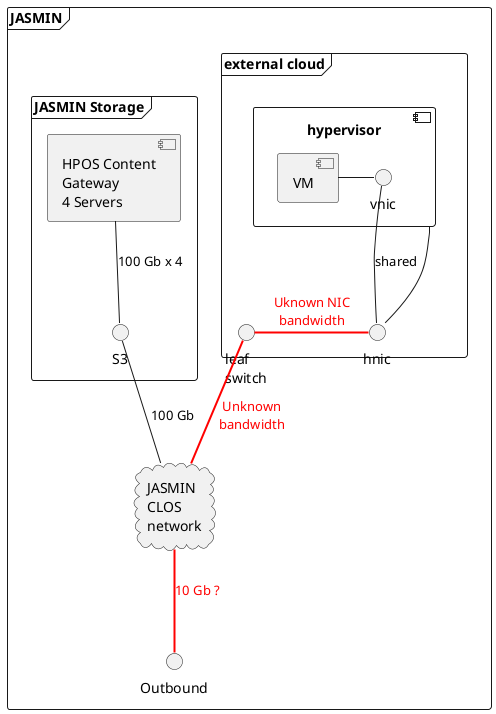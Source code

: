 @startuml

frame JASMIN {

frame "external cloud" {

    interface hnic
    component hypervisor {
    component VM
    interface vnic 
    VM - vnic
    }
    
    hypervisor -- hnic
    vnic - hnic : "shared"

interface "leaf\nswitch" as switch1
}

cloud "JASMIN\nCLOS\nnetwork" as switch2 
interface "Outbound" as switch3

frame "JASMIN Storage" {

    component "HPOS Content\nGateway\n4 Servers" as HPOS
    interface S3

    HPOS -- S3 : "100 Gb x 4"

}

switch1 - hnic #line:red;line.bold;text:red : "Uknown NIC\nbandwidth"
switch1 -- switch2 #line:red;line.bold;text:red :  "Unknown\nbandwidth"
S3 -- switch2 : "100 Gb"
switch2 -- switch3 #line:red;line.bold;text:red : "10 Gb ?"

}



@enduml